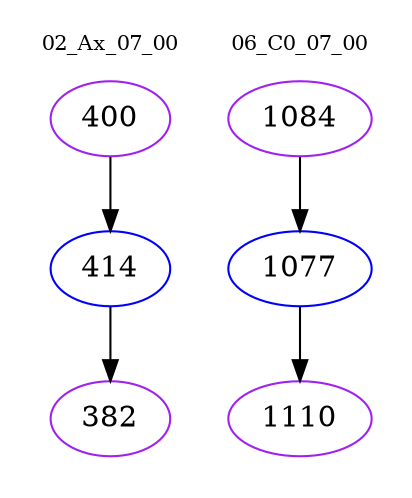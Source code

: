 digraph{
subgraph cluster_0 {
color = white
label = "02_Ax_07_00";
fontsize=10;
T0_400 [label="400", color="purple"]
T0_400 -> T0_414 [color="black"]
T0_414 [label="414", color="blue"]
T0_414 -> T0_382 [color="black"]
T0_382 [label="382", color="purple"]
}
subgraph cluster_1 {
color = white
label = "06_C0_07_00";
fontsize=10;
T1_1084 [label="1084", color="purple"]
T1_1084 -> T1_1077 [color="black"]
T1_1077 [label="1077", color="blue"]
T1_1077 -> T1_1110 [color="black"]
T1_1110 [label="1110", color="purple"]
}
}
